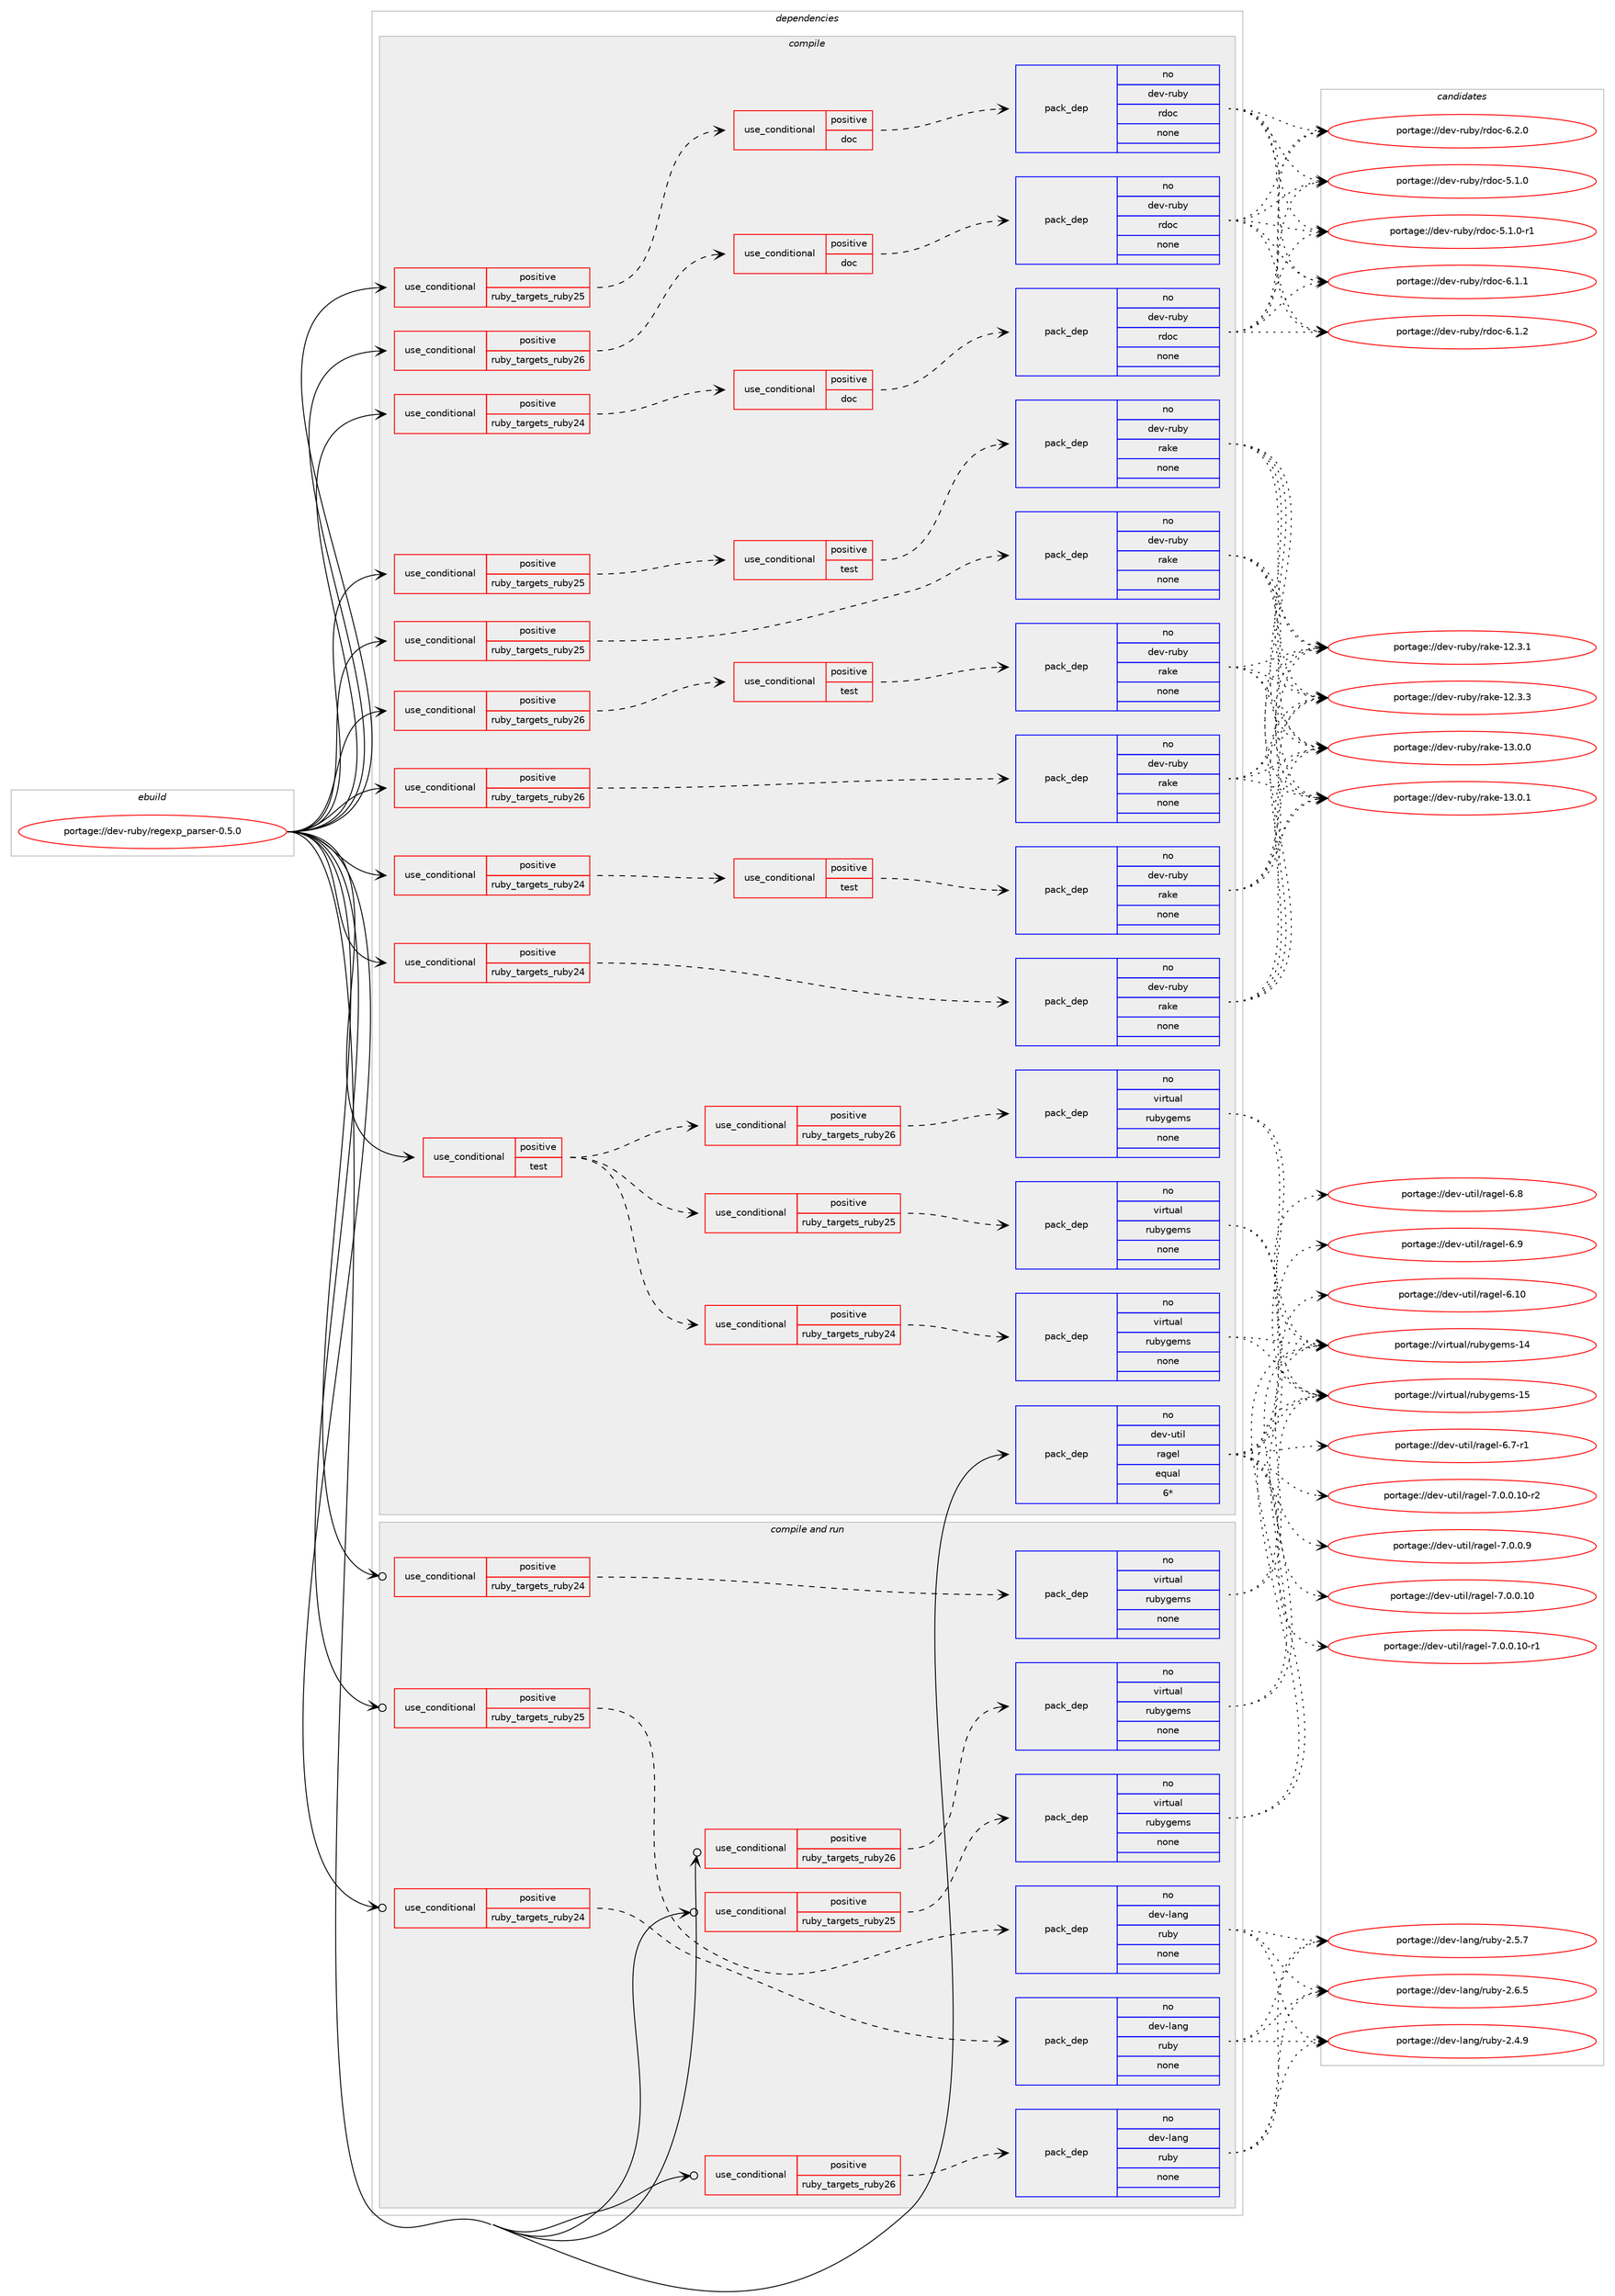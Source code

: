 digraph prolog {

# *************
# Graph options
# *************

newrank=true;
concentrate=true;
compound=true;
graph [rankdir=LR,fontname=Helvetica,fontsize=10,ranksep=1.5];#, ranksep=2.5, nodesep=0.2];
edge  [arrowhead=vee];
node  [fontname=Helvetica,fontsize=10];

# **********
# The ebuild
# **********

subgraph cluster_leftcol {
color=gray;
rank=same;
label=<<i>ebuild</i>>;
id [label="portage://dev-ruby/regexp_parser-0.5.0", color=red, width=4, href="../dev-ruby/regexp_parser-0.5.0.svg"];
}

# ****************
# The dependencies
# ****************

subgraph cluster_midcol {
color=gray;
label=<<i>dependencies</i>>;
subgraph cluster_compile {
fillcolor="#eeeeee";
style=filled;
label=<<i>compile</i>>;
subgraph cond61279 {
dependency238797 [label=<<TABLE BORDER="0" CELLBORDER="1" CELLSPACING="0" CELLPADDING="4"><TR><TD ROWSPAN="3" CELLPADDING="10">use_conditional</TD></TR><TR><TD>positive</TD></TR><TR><TD>ruby_targets_ruby24</TD></TR></TABLE>>, shape=none, color=red];
subgraph cond61280 {
dependency238798 [label=<<TABLE BORDER="0" CELLBORDER="1" CELLSPACING="0" CELLPADDING="4"><TR><TD ROWSPAN="3" CELLPADDING="10">use_conditional</TD></TR><TR><TD>positive</TD></TR><TR><TD>doc</TD></TR></TABLE>>, shape=none, color=red];
subgraph pack173963 {
dependency238799 [label=<<TABLE BORDER="0" CELLBORDER="1" CELLSPACING="0" CELLPADDING="4" WIDTH="220"><TR><TD ROWSPAN="6" CELLPADDING="30">pack_dep</TD></TR><TR><TD WIDTH="110">no</TD></TR><TR><TD>dev-ruby</TD></TR><TR><TD>rdoc</TD></TR><TR><TD>none</TD></TR><TR><TD></TD></TR></TABLE>>, shape=none, color=blue];
}
dependency238798:e -> dependency238799:w [weight=20,style="dashed",arrowhead="vee"];
}
dependency238797:e -> dependency238798:w [weight=20,style="dashed",arrowhead="vee"];
}
id:e -> dependency238797:w [weight=20,style="solid",arrowhead="vee"];
subgraph cond61281 {
dependency238800 [label=<<TABLE BORDER="0" CELLBORDER="1" CELLSPACING="0" CELLPADDING="4"><TR><TD ROWSPAN="3" CELLPADDING="10">use_conditional</TD></TR><TR><TD>positive</TD></TR><TR><TD>ruby_targets_ruby24</TD></TR></TABLE>>, shape=none, color=red];
subgraph cond61282 {
dependency238801 [label=<<TABLE BORDER="0" CELLBORDER="1" CELLSPACING="0" CELLPADDING="4"><TR><TD ROWSPAN="3" CELLPADDING="10">use_conditional</TD></TR><TR><TD>positive</TD></TR><TR><TD>test</TD></TR></TABLE>>, shape=none, color=red];
subgraph pack173964 {
dependency238802 [label=<<TABLE BORDER="0" CELLBORDER="1" CELLSPACING="0" CELLPADDING="4" WIDTH="220"><TR><TD ROWSPAN="6" CELLPADDING="30">pack_dep</TD></TR><TR><TD WIDTH="110">no</TD></TR><TR><TD>dev-ruby</TD></TR><TR><TD>rake</TD></TR><TR><TD>none</TD></TR><TR><TD></TD></TR></TABLE>>, shape=none, color=blue];
}
dependency238801:e -> dependency238802:w [weight=20,style="dashed",arrowhead="vee"];
}
dependency238800:e -> dependency238801:w [weight=20,style="dashed",arrowhead="vee"];
}
id:e -> dependency238800:w [weight=20,style="solid",arrowhead="vee"];
subgraph cond61283 {
dependency238803 [label=<<TABLE BORDER="0" CELLBORDER="1" CELLSPACING="0" CELLPADDING="4"><TR><TD ROWSPAN="3" CELLPADDING="10">use_conditional</TD></TR><TR><TD>positive</TD></TR><TR><TD>ruby_targets_ruby24</TD></TR></TABLE>>, shape=none, color=red];
subgraph pack173965 {
dependency238804 [label=<<TABLE BORDER="0" CELLBORDER="1" CELLSPACING="0" CELLPADDING="4" WIDTH="220"><TR><TD ROWSPAN="6" CELLPADDING="30">pack_dep</TD></TR><TR><TD WIDTH="110">no</TD></TR><TR><TD>dev-ruby</TD></TR><TR><TD>rake</TD></TR><TR><TD>none</TD></TR><TR><TD></TD></TR></TABLE>>, shape=none, color=blue];
}
dependency238803:e -> dependency238804:w [weight=20,style="dashed",arrowhead="vee"];
}
id:e -> dependency238803:w [weight=20,style="solid",arrowhead="vee"];
subgraph cond61284 {
dependency238805 [label=<<TABLE BORDER="0" CELLBORDER="1" CELLSPACING="0" CELLPADDING="4"><TR><TD ROWSPAN="3" CELLPADDING="10">use_conditional</TD></TR><TR><TD>positive</TD></TR><TR><TD>ruby_targets_ruby25</TD></TR></TABLE>>, shape=none, color=red];
subgraph cond61285 {
dependency238806 [label=<<TABLE BORDER="0" CELLBORDER="1" CELLSPACING="0" CELLPADDING="4"><TR><TD ROWSPAN="3" CELLPADDING="10">use_conditional</TD></TR><TR><TD>positive</TD></TR><TR><TD>doc</TD></TR></TABLE>>, shape=none, color=red];
subgraph pack173966 {
dependency238807 [label=<<TABLE BORDER="0" CELLBORDER="1" CELLSPACING="0" CELLPADDING="4" WIDTH="220"><TR><TD ROWSPAN="6" CELLPADDING="30">pack_dep</TD></TR><TR><TD WIDTH="110">no</TD></TR><TR><TD>dev-ruby</TD></TR><TR><TD>rdoc</TD></TR><TR><TD>none</TD></TR><TR><TD></TD></TR></TABLE>>, shape=none, color=blue];
}
dependency238806:e -> dependency238807:w [weight=20,style="dashed",arrowhead="vee"];
}
dependency238805:e -> dependency238806:w [weight=20,style="dashed",arrowhead="vee"];
}
id:e -> dependency238805:w [weight=20,style="solid",arrowhead="vee"];
subgraph cond61286 {
dependency238808 [label=<<TABLE BORDER="0" CELLBORDER="1" CELLSPACING="0" CELLPADDING="4"><TR><TD ROWSPAN="3" CELLPADDING="10">use_conditional</TD></TR><TR><TD>positive</TD></TR><TR><TD>ruby_targets_ruby25</TD></TR></TABLE>>, shape=none, color=red];
subgraph cond61287 {
dependency238809 [label=<<TABLE BORDER="0" CELLBORDER="1" CELLSPACING="0" CELLPADDING="4"><TR><TD ROWSPAN="3" CELLPADDING="10">use_conditional</TD></TR><TR><TD>positive</TD></TR><TR><TD>test</TD></TR></TABLE>>, shape=none, color=red];
subgraph pack173967 {
dependency238810 [label=<<TABLE BORDER="0" CELLBORDER="1" CELLSPACING="0" CELLPADDING="4" WIDTH="220"><TR><TD ROWSPAN="6" CELLPADDING="30">pack_dep</TD></TR><TR><TD WIDTH="110">no</TD></TR><TR><TD>dev-ruby</TD></TR><TR><TD>rake</TD></TR><TR><TD>none</TD></TR><TR><TD></TD></TR></TABLE>>, shape=none, color=blue];
}
dependency238809:e -> dependency238810:w [weight=20,style="dashed",arrowhead="vee"];
}
dependency238808:e -> dependency238809:w [weight=20,style="dashed",arrowhead="vee"];
}
id:e -> dependency238808:w [weight=20,style="solid",arrowhead="vee"];
subgraph cond61288 {
dependency238811 [label=<<TABLE BORDER="0" CELLBORDER="1" CELLSPACING="0" CELLPADDING="4"><TR><TD ROWSPAN="3" CELLPADDING="10">use_conditional</TD></TR><TR><TD>positive</TD></TR><TR><TD>ruby_targets_ruby25</TD></TR></TABLE>>, shape=none, color=red];
subgraph pack173968 {
dependency238812 [label=<<TABLE BORDER="0" CELLBORDER="1" CELLSPACING="0" CELLPADDING="4" WIDTH="220"><TR><TD ROWSPAN="6" CELLPADDING="30">pack_dep</TD></TR><TR><TD WIDTH="110">no</TD></TR><TR><TD>dev-ruby</TD></TR><TR><TD>rake</TD></TR><TR><TD>none</TD></TR><TR><TD></TD></TR></TABLE>>, shape=none, color=blue];
}
dependency238811:e -> dependency238812:w [weight=20,style="dashed",arrowhead="vee"];
}
id:e -> dependency238811:w [weight=20,style="solid",arrowhead="vee"];
subgraph cond61289 {
dependency238813 [label=<<TABLE BORDER="0" CELLBORDER="1" CELLSPACING="0" CELLPADDING="4"><TR><TD ROWSPAN="3" CELLPADDING="10">use_conditional</TD></TR><TR><TD>positive</TD></TR><TR><TD>ruby_targets_ruby26</TD></TR></TABLE>>, shape=none, color=red];
subgraph cond61290 {
dependency238814 [label=<<TABLE BORDER="0" CELLBORDER="1" CELLSPACING="0" CELLPADDING="4"><TR><TD ROWSPAN="3" CELLPADDING="10">use_conditional</TD></TR><TR><TD>positive</TD></TR><TR><TD>doc</TD></TR></TABLE>>, shape=none, color=red];
subgraph pack173969 {
dependency238815 [label=<<TABLE BORDER="0" CELLBORDER="1" CELLSPACING="0" CELLPADDING="4" WIDTH="220"><TR><TD ROWSPAN="6" CELLPADDING="30">pack_dep</TD></TR><TR><TD WIDTH="110">no</TD></TR><TR><TD>dev-ruby</TD></TR><TR><TD>rdoc</TD></TR><TR><TD>none</TD></TR><TR><TD></TD></TR></TABLE>>, shape=none, color=blue];
}
dependency238814:e -> dependency238815:w [weight=20,style="dashed",arrowhead="vee"];
}
dependency238813:e -> dependency238814:w [weight=20,style="dashed",arrowhead="vee"];
}
id:e -> dependency238813:w [weight=20,style="solid",arrowhead="vee"];
subgraph cond61291 {
dependency238816 [label=<<TABLE BORDER="0" CELLBORDER="1" CELLSPACING="0" CELLPADDING="4"><TR><TD ROWSPAN="3" CELLPADDING="10">use_conditional</TD></TR><TR><TD>positive</TD></TR><TR><TD>ruby_targets_ruby26</TD></TR></TABLE>>, shape=none, color=red];
subgraph cond61292 {
dependency238817 [label=<<TABLE BORDER="0" CELLBORDER="1" CELLSPACING="0" CELLPADDING="4"><TR><TD ROWSPAN="3" CELLPADDING="10">use_conditional</TD></TR><TR><TD>positive</TD></TR><TR><TD>test</TD></TR></TABLE>>, shape=none, color=red];
subgraph pack173970 {
dependency238818 [label=<<TABLE BORDER="0" CELLBORDER="1" CELLSPACING="0" CELLPADDING="4" WIDTH="220"><TR><TD ROWSPAN="6" CELLPADDING="30">pack_dep</TD></TR><TR><TD WIDTH="110">no</TD></TR><TR><TD>dev-ruby</TD></TR><TR><TD>rake</TD></TR><TR><TD>none</TD></TR><TR><TD></TD></TR></TABLE>>, shape=none, color=blue];
}
dependency238817:e -> dependency238818:w [weight=20,style="dashed",arrowhead="vee"];
}
dependency238816:e -> dependency238817:w [weight=20,style="dashed",arrowhead="vee"];
}
id:e -> dependency238816:w [weight=20,style="solid",arrowhead="vee"];
subgraph cond61293 {
dependency238819 [label=<<TABLE BORDER="0" CELLBORDER="1" CELLSPACING="0" CELLPADDING="4"><TR><TD ROWSPAN="3" CELLPADDING="10">use_conditional</TD></TR><TR><TD>positive</TD></TR><TR><TD>ruby_targets_ruby26</TD></TR></TABLE>>, shape=none, color=red];
subgraph pack173971 {
dependency238820 [label=<<TABLE BORDER="0" CELLBORDER="1" CELLSPACING="0" CELLPADDING="4" WIDTH="220"><TR><TD ROWSPAN="6" CELLPADDING="30">pack_dep</TD></TR><TR><TD WIDTH="110">no</TD></TR><TR><TD>dev-ruby</TD></TR><TR><TD>rake</TD></TR><TR><TD>none</TD></TR><TR><TD></TD></TR></TABLE>>, shape=none, color=blue];
}
dependency238819:e -> dependency238820:w [weight=20,style="dashed",arrowhead="vee"];
}
id:e -> dependency238819:w [weight=20,style="solid",arrowhead="vee"];
subgraph cond61294 {
dependency238821 [label=<<TABLE BORDER="0" CELLBORDER="1" CELLSPACING="0" CELLPADDING="4"><TR><TD ROWSPAN="3" CELLPADDING="10">use_conditional</TD></TR><TR><TD>positive</TD></TR><TR><TD>test</TD></TR></TABLE>>, shape=none, color=red];
subgraph cond61295 {
dependency238822 [label=<<TABLE BORDER="0" CELLBORDER="1" CELLSPACING="0" CELLPADDING="4"><TR><TD ROWSPAN="3" CELLPADDING="10">use_conditional</TD></TR><TR><TD>positive</TD></TR><TR><TD>ruby_targets_ruby24</TD></TR></TABLE>>, shape=none, color=red];
subgraph pack173972 {
dependency238823 [label=<<TABLE BORDER="0" CELLBORDER="1" CELLSPACING="0" CELLPADDING="4" WIDTH="220"><TR><TD ROWSPAN="6" CELLPADDING="30">pack_dep</TD></TR><TR><TD WIDTH="110">no</TD></TR><TR><TD>virtual</TD></TR><TR><TD>rubygems</TD></TR><TR><TD>none</TD></TR><TR><TD></TD></TR></TABLE>>, shape=none, color=blue];
}
dependency238822:e -> dependency238823:w [weight=20,style="dashed",arrowhead="vee"];
}
dependency238821:e -> dependency238822:w [weight=20,style="dashed",arrowhead="vee"];
subgraph cond61296 {
dependency238824 [label=<<TABLE BORDER="0" CELLBORDER="1" CELLSPACING="0" CELLPADDING="4"><TR><TD ROWSPAN="3" CELLPADDING="10">use_conditional</TD></TR><TR><TD>positive</TD></TR><TR><TD>ruby_targets_ruby25</TD></TR></TABLE>>, shape=none, color=red];
subgraph pack173973 {
dependency238825 [label=<<TABLE BORDER="0" CELLBORDER="1" CELLSPACING="0" CELLPADDING="4" WIDTH="220"><TR><TD ROWSPAN="6" CELLPADDING="30">pack_dep</TD></TR><TR><TD WIDTH="110">no</TD></TR><TR><TD>virtual</TD></TR><TR><TD>rubygems</TD></TR><TR><TD>none</TD></TR><TR><TD></TD></TR></TABLE>>, shape=none, color=blue];
}
dependency238824:e -> dependency238825:w [weight=20,style="dashed",arrowhead="vee"];
}
dependency238821:e -> dependency238824:w [weight=20,style="dashed",arrowhead="vee"];
subgraph cond61297 {
dependency238826 [label=<<TABLE BORDER="0" CELLBORDER="1" CELLSPACING="0" CELLPADDING="4"><TR><TD ROWSPAN="3" CELLPADDING="10">use_conditional</TD></TR><TR><TD>positive</TD></TR><TR><TD>ruby_targets_ruby26</TD></TR></TABLE>>, shape=none, color=red];
subgraph pack173974 {
dependency238827 [label=<<TABLE BORDER="0" CELLBORDER="1" CELLSPACING="0" CELLPADDING="4" WIDTH="220"><TR><TD ROWSPAN="6" CELLPADDING="30">pack_dep</TD></TR><TR><TD WIDTH="110">no</TD></TR><TR><TD>virtual</TD></TR><TR><TD>rubygems</TD></TR><TR><TD>none</TD></TR><TR><TD></TD></TR></TABLE>>, shape=none, color=blue];
}
dependency238826:e -> dependency238827:w [weight=20,style="dashed",arrowhead="vee"];
}
dependency238821:e -> dependency238826:w [weight=20,style="dashed",arrowhead="vee"];
}
id:e -> dependency238821:w [weight=20,style="solid",arrowhead="vee"];
subgraph pack173975 {
dependency238828 [label=<<TABLE BORDER="0" CELLBORDER="1" CELLSPACING="0" CELLPADDING="4" WIDTH="220"><TR><TD ROWSPAN="6" CELLPADDING="30">pack_dep</TD></TR><TR><TD WIDTH="110">no</TD></TR><TR><TD>dev-util</TD></TR><TR><TD>ragel</TD></TR><TR><TD>equal</TD></TR><TR><TD>6*</TD></TR></TABLE>>, shape=none, color=blue];
}
id:e -> dependency238828:w [weight=20,style="solid",arrowhead="vee"];
}
subgraph cluster_compileandrun {
fillcolor="#eeeeee";
style=filled;
label=<<i>compile and run</i>>;
subgraph cond61298 {
dependency238829 [label=<<TABLE BORDER="0" CELLBORDER="1" CELLSPACING="0" CELLPADDING="4"><TR><TD ROWSPAN="3" CELLPADDING="10">use_conditional</TD></TR><TR><TD>positive</TD></TR><TR><TD>ruby_targets_ruby24</TD></TR></TABLE>>, shape=none, color=red];
subgraph pack173976 {
dependency238830 [label=<<TABLE BORDER="0" CELLBORDER="1" CELLSPACING="0" CELLPADDING="4" WIDTH="220"><TR><TD ROWSPAN="6" CELLPADDING="30">pack_dep</TD></TR><TR><TD WIDTH="110">no</TD></TR><TR><TD>dev-lang</TD></TR><TR><TD>ruby</TD></TR><TR><TD>none</TD></TR><TR><TD></TD></TR></TABLE>>, shape=none, color=blue];
}
dependency238829:e -> dependency238830:w [weight=20,style="dashed",arrowhead="vee"];
}
id:e -> dependency238829:w [weight=20,style="solid",arrowhead="odotvee"];
subgraph cond61299 {
dependency238831 [label=<<TABLE BORDER="0" CELLBORDER="1" CELLSPACING="0" CELLPADDING="4"><TR><TD ROWSPAN="3" CELLPADDING="10">use_conditional</TD></TR><TR><TD>positive</TD></TR><TR><TD>ruby_targets_ruby24</TD></TR></TABLE>>, shape=none, color=red];
subgraph pack173977 {
dependency238832 [label=<<TABLE BORDER="0" CELLBORDER="1" CELLSPACING="0" CELLPADDING="4" WIDTH="220"><TR><TD ROWSPAN="6" CELLPADDING="30">pack_dep</TD></TR><TR><TD WIDTH="110">no</TD></TR><TR><TD>virtual</TD></TR><TR><TD>rubygems</TD></TR><TR><TD>none</TD></TR><TR><TD></TD></TR></TABLE>>, shape=none, color=blue];
}
dependency238831:e -> dependency238832:w [weight=20,style="dashed",arrowhead="vee"];
}
id:e -> dependency238831:w [weight=20,style="solid",arrowhead="odotvee"];
subgraph cond61300 {
dependency238833 [label=<<TABLE BORDER="0" CELLBORDER="1" CELLSPACING="0" CELLPADDING="4"><TR><TD ROWSPAN="3" CELLPADDING="10">use_conditional</TD></TR><TR><TD>positive</TD></TR><TR><TD>ruby_targets_ruby25</TD></TR></TABLE>>, shape=none, color=red];
subgraph pack173978 {
dependency238834 [label=<<TABLE BORDER="0" CELLBORDER="1" CELLSPACING="0" CELLPADDING="4" WIDTH="220"><TR><TD ROWSPAN="6" CELLPADDING="30">pack_dep</TD></TR><TR><TD WIDTH="110">no</TD></TR><TR><TD>dev-lang</TD></TR><TR><TD>ruby</TD></TR><TR><TD>none</TD></TR><TR><TD></TD></TR></TABLE>>, shape=none, color=blue];
}
dependency238833:e -> dependency238834:w [weight=20,style="dashed",arrowhead="vee"];
}
id:e -> dependency238833:w [weight=20,style="solid",arrowhead="odotvee"];
subgraph cond61301 {
dependency238835 [label=<<TABLE BORDER="0" CELLBORDER="1" CELLSPACING="0" CELLPADDING="4"><TR><TD ROWSPAN="3" CELLPADDING="10">use_conditional</TD></TR><TR><TD>positive</TD></TR><TR><TD>ruby_targets_ruby25</TD></TR></TABLE>>, shape=none, color=red];
subgraph pack173979 {
dependency238836 [label=<<TABLE BORDER="0" CELLBORDER="1" CELLSPACING="0" CELLPADDING="4" WIDTH="220"><TR><TD ROWSPAN="6" CELLPADDING="30">pack_dep</TD></TR><TR><TD WIDTH="110">no</TD></TR><TR><TD>virtual</TD></TR><TR><TD>rubygems</TD></TR><TR><TD>none</TD></TR><TR><TD></TD></TR></TABLE>>, shape=none, color=blue];
}
dependency238835:e -> dependency238836:w [weight=20,style="dashed",arrowhead="vee"];
}
id:e -> dependency238835:w [weight=20,style="solid",arrowhead="odotvee"];
subgraph cond61302 {
dependency238837 [label=<<TABLE BORDER="0" CELLBORDER="1" CELLSPACING="0" CELLPADDING="4"><TR><TD ROWSPAN="3" CELLPADDING="10">use_conditional</TD></TR><TR><TD>positive</TD></TR><TR><TD>ruby_targets_ruby26</TD></TR></TABLE>>, shape=none, color=red];
subgraph pack173980 {
dependency238838 [label=<<TABLE BORDER="0" CELLBORDER="1" CELLSPACING="0" CELLPADDING="4" WIDTH="220"><TR><TD ROWSPAN="6" CELLPADDING="30">pack_dep</TD></TR><TR><TD WIDTH="110">no</TD></TR><TR><TD>dev-lang</TD></TR><TR><TD>ruby</TD></TR><TR><TD>none</TD></TR><TR><TD></TD></TR></TABLE>>, shape=none, color=blue];
}
dependency238837:e -> dependency238838:w [weight=20,style="dashed",arrowhead="vee"];
}
id:e -> dependency238837:w [weight=20,style="solid",arrowhead="odotvee"];
subgraph cond61303 {
dependency238839 [label=<<TABLE BORDER="0" CELLBORDER="1" CELLSPACING="0" CELLPADDING="4"><TR><TD ROWSPAN="3" CELLPADDING="10">use_conditional</TD></TR><TR><TD>positive</TD></TR><TR><TD>ruby_targets_ruby26</TD></TR></TABLE>>, shape=none, color=red];
subgraph pack173981 {
dependency238840 [label=<<TABLE BORDER="0" CELLBORDER="1" CELLSPACING="0" CELLPADDING="4" WIDTH="220"><TR><TD ROWSPAN="6" CELLPADDING="30">pack_dep</TD></TR><TR><TD WIDTH="110">no</TD></TR><TR><TD>virtual</TD></TR><TR><TD>rubygems</TD></TR><TR><TD>none</TD></TR><TR><TD></TD></TR></TABLE>>, shape=none, color=blue];
}
dependency238839:e -> dependency238840:w [weight=20,style="dashed",arrowhead="vee"];
}
id:e -> dependency238839:w [weight=20,style="solid",arrowhead="odotvee"];
}
subgraph cluster_run {
fillcolor="#eeeeee";
style=filled;
label=<<i>run</i>>;
}
}

# **************
# The candidates
# **************

subgraph cluster_choices {
rank=same;
color=gray;
label=<<i>candidates</i>>;

subgraph choice173963 {
color=black;
nodesep=1;
choiceportage10010111845114117981214711410011199455346494648 [label="portage://dev-ruby/rdoc-5.1.0", color=red, width=4,href="../dev-ruby/rdoc-5.1.0.svg"];
choiceportage100101118451141179812147114100111994553464946484511449 [label="portage://dev-ruby/rdoc-5.1.0-r1", color=red, width=4,href="../dev-ruby/rdoc-5.1.0-r1.svg"];
choiceportage10010111845114117981214711410011199455446494649 [label="portage://dev-ruby/rdoc-6.1.1", color=red, width=4,href="../dev-ruby/rdoc-6.1.1.svg"];
choiceportage10010111845114117981214711410011199455446494650 [label="portage://dev-ruby/rdoc-6.1.2", color=red, width=4,href="../dev-ruby/rdoc-6.1.2.svg"];
choiceportage10010111845114117981214711410011199455446504648 [label="portage://dev-ruby/rdoc-6.2.0", color=red, width=4,href="../dev-ruby/rdoc-6.2.0.svg"];
dependency238799:e -> choiceportage10010111845114117981214711410011199455346494648:w [style=dotted,weight="100"];
dependency238799:e -> choiceportage100101118451141179812147114100111994553464946484511449:w [style=dotted,weight="100"];
dependency238799:e -> choiceportage10010111845114117981214711410011199455446494649:w [style=dotted,weight="100"];
dependency238799:e -> choiceportage10010111845114117981214711410011199455446494650:w [style=dotted,weight="100"];
dependency238799:e -> choiceportage10010111845114117981214711410011199455446504648:w [style=dotted,weight="100"];
}
subgraph choice173964 {
color=black;
nodesep=1;
choiceportage1001011184511411798121471149710710145495046514649 [label="portage://dev-ruby/rake-12.3.1", color=red, width=4,href="../dev-ruby/rake-12.3.1.svg"];
choiceportage1001011184511411798121471149710710145495046514651 [label="portage://dev-ruby/rake-12.3.3", color=red, width=4,href="../dev-ruby/rake-12.3.3.svg"];
choiceportage1001011184511411798121471149710710145495146484648 [label="portage://dev-ruby/rake-13.0.0", color=red, width=4,href="../dev-ruby/rake-13.0.0.svg"];
choiceportage1001011184511411798121471149710710145495146484649 [label="portage://dev-ruby/rake-13.0.1", color=red, width=4,href="../dev-ruby/rake-13.0.1.svg"];
dependency238802:e -> choiceportage1001011184511411798121471149710710145495046514649:w [style=dotted,weight="100"];
dependency238802:e -> choiceportage1001011184511411798121471149710710145495046514651:w [style=dotted,weight="100"];
dependency238802:e -> choiceportage1001011184511411798121471149710710145495146484648:w [style=dotted,weight="100"];
dependency238802:e -> choiceportage1001011184511411798121471149710710145495146484649:w [style=dotted,weight="100"];
}
subgraph choice173965 {
color=black;
nodesep=1;
choiceportage1001011184511411798121471149710710145495046514649 [label="portage://dev-ruby/rake-12.3.1", color=red, width=4,href="../dev-ruby/rake-12.3.1.svg"];
choiceportage1001011184511411798121471149710710145495046514651 [label="portage://dev-ruby/rake-12.3.3", color=red, width=4,href="../dev-ruby/rake-12.3.3.svg"];
choiceportage1001011184511411798121471149710710145495146484648 [label="portage://dev-ruby/rake-13.0.0", color=red, width=4,href="../dev-ruby/rake-13.0.0.svg"];
choiceportage1001011184511411798121471149710710145495146484649 [label="portage://dev-ruby/rake-13.0.1", color=red, width=4,href="../dev-ruby/rake-13.0.1.svg"];
dependency238804:e -> choiceportage1001011184511411798121471149710710145495046514649:w [style=dotted,weight="100"];
dependency238804:e -> choiceportage1001011184511411798121471149710710145495046514651:w [style=dotted,weight="100"];
dependency238804:e -> choiceportage1001011184511411798121471149710710145495146484648:w [style=dotted,weight="100"];
dependency238804:e -> choiceportage1001011184511411798121471149710710145495146484649:w [style=dotted,weight="100"];
}
subgraph choice173966 {
color=black;
nodesep=1;
choiceportage10010111845114117981214711410011199455346494648 [label="portage://dev-ruby/rdoc-5.1.0", color=red, width=4,href="../dev-ruby/rdoc-5.1.0.svg"];
choiceportage100101118451141179812147114100111994553464946484511449 [label="portage://dev-ruby/rdoc-5.1.0-r1", color=red, width=4,href="../dev-ruby/rdoc-5.1.0-r1.svg"];
choiceportage10010111845114117981214711410011199455446494649 [label="portage://dev-ruby/rdoc-6.1.1", color=red, width=4,href="../dev-ruby/rdoc-6.1.1.svg"];
choiceportage10010111845114117981214711410011199455446494650 [label="portage://dev-ruby/rdoc-6.1.2", color=red, width=4,href="../dev-ruby/rdoc-6.1.2.svg"];
choiceportage10010111845114117981214711410011199455446504648 [label="portage://dev-ruby/rdoc-6.2.0", color=red, width=4,href="../dev-ruby/rdoc-6.2.0.svg"];
dependency238807:e -> choiceportage10010111845114117981214711410011199455346494648:w [style=dotted,weight="100"];
dependency238807:e -> choiceportage100101118451141179812147114100111994553464946484511449:w [style=dotted,weight="100"];
dependency238807:e -> choiceportage10010111845114117981214711410011199455446494649:w [style=dotted,weight="100"];
dependency238807:e -> choiceportage10010111845114117981214711410011199455446494650:w [style=dotted,weight="100"];
dependency238807:e -> choiceportage10010111845114117981214711410011199455446504648:w [style=dotted,weight="100"];
}
subgraph choice173967 {
color=black;
nodesep=1;
choiceportage1001011184511411798121471149710710145495046514649 [label="portage://dev-ruby/rake-12.3.1", color=red, width=4,href="../dev-ruby/rake-12.3.1.svg"];
choiceportage1001011184511411798121471149710710145495046514651 [label="portage://dev-ruby/rake-12.3.3", color=red, width=4,href="../dev-ruby/rake-12.3.3.svg"];
choiceportage1001011184511411798121471149710710145495146484648 [label="portage://dev-ruby/rake-13.0.0", color=red, width=4,href="../dev-ruby/rake-13.0.0.svg"];
choiceportage1001011184511411798121471149710710145495146484649 [label="portage://dev-ruby/rake-13.0.1", color=red, width=4,href="../dev-ruby/rake-13.0.1.svg"];
dependency238810:e -> choiceportage1001011184511411798121471149710710145495046514649:w [style=dotted,weight="100"];
dependency238810:e -> choiceportage1001011184511411798121471149710710145495046514651:w [style=dotted,weight="100"];
dependency238810:e -> choiceportage1001011184511411798121471149710710145495146484648:w [style=dotted,weight="100"];
dependency238810:e -> choiceportage1001011184511411798121471149710710145495146484649:w [style=dotted,weight="100"];
}
subgraph choice173968 {
color=black;
nodesep=1;
choiceportage1001011184511411798121471149710710145495046514649 [label="portage://dev-ruby/rake-12.3.1", color=red, width=4,href="../dev-ruby/rake-12.3.1.svg"];
choiceportage1001011184511411798121471149710710145495046514651 [label="portage://dev-ruby/rake-12.3.3", color=red, width=4,href="../dev-ruby/rake-12.3.3.svg"];
choiceportage1001011184511411798121471149710710145495146484648 [label="portage://dev-ruby/rake-13.0.0", color=red, width=4,href="../dev-ruby/rake-13.0.0.svg"];
choiceportage1001011184511411798121471149710710145495146484649 [label="portage://dev-ruby/rake-13.0.1", color=red, width=4,href="../dev-ruby/rake-13.0.1.svg"];
dependency238812:e -> choiceportage1001011184511411798121471149710710145495046514649:w [style=dotted,weight="100"];
dependency238812:e -> choiceportage1001011184511411798121471149710710145495046514651:w [style=dotted,weight="100"];
dependency238812:e -> choiceportage1001011184511411798121471149710710145495146484648:w [style=dotted,weight="100"];
dependency238812:e -> choiceportage1001011184511411798121471149710710145495146484649:w [style=dotted,weight="100"];
}
subgraph choice173969 {
color=black;
nodesep=1;
choiceportage10010111845114117981214711410011199455346494648 [label="portage://dev-ruby/rdoc-5.1.0", color=red, width=4,href="../dev-ruby/rdoc-5.1.0.svg"];
choiceportage100101118451141179812147114100111994553464946484511449 [label="portage://dev-ruby/rdoc-5.1.0-r1", color=red, width=4,href="../dev-ruby/rdoc-5.1.0-r1.svg"];
choiceportage10010111845114117981214711410011199455446494649 [label="portage://dev-ruby/rdoc-6.1.1", color=red, width=4,href="../dev-ruby/rdoc-6.1.1.svg"];
choiceportage10010111845114117981214711410011199455446494650 [label="portage://dev-ruby/rdoc-6.1.2", color=red, width=4,href="../dev-ruby/rdoc-6.1.2.svg"];
choiceportage10010111845114117981214711410011199455446504648 [label="portage://dev-ruby/rdoc-6.2.0", color=red, width=4,href="../dev-ruby/rdoc-6.2.0.svg"];
dependency238815:e -> choiceportage10010111845114117981214711410011199455346494648:w [style=dotted,weight="100"];
dependency238815:e -> choiceportage100101118451141179812147114100111994553464946484511449:w [style=dotted,weight="100"];
dependency238815:e -> choiceportage10010111845114117981214711410011199455446494649:w [style=dotted,weight="100"];
dependency238815:e -> choiceportage10010111845114117981214711410011199455446494650:w [style=dotted,weight="100"];
dependency238815:e -> choiceportage10010111845114117981214711410011199455446504648:w [style=dotted,weight="100"];
}
subgraph choice173970 {
color=black;
nodesep=1;
choiceportage1001011184511411798121471149710710145495046514649 [label="portage://dev-ruby/rake-12.3.1", color=red, width=4,href="../dev-ruby/rake-12.3.1.svg"];
choiceportage1001011184511411798121471149710710145495046514651 [label="portage://dev-ruby/rake-12.3.3", color=red, width=4,href="../dev-ruby/rake-12.3.3.svg"];
choiceportage1001011184511411798121471149710710145495146484648 [label="portage://dev-ruby/rake-13.0.0", color=red, width=4,href="../dev-ruby/rake-13.0.0.svg"];
choiceportage1001011184511411798121471149710710145495146484649 [label="portage://dev-ruby/rake-13.0.1", color=red, width=4,href="../dev-ruby/rake-13.0.1.svg"];
dependency238818:e -> choiceportage1001011184511411798121471149710710145495046514649:w [style=dotted,weight="100"];
dependency238818:e -> choiceportage1001011184511411798121471149710710145495046514651:w [style=dotted,weight="100"];
dependency238818:e -> choiceportage1001011184511411798121471149710710145495146484648:w [style=dotted,weight="100"];
dependency238818:e -> choiceportage1001011184511411798121471149710710145495146484649:w [style=dotted,weight="100"];
}
subgraph choice173971 {
color=black;
nodesep=1;
choiceportage1001011184511411798121471149710710145495046514649 [label="portage://dev-ruby/rake-12.3.1", color=red, width=4,href="../dev-ruby/rake-12.3.1.svg"];
choiceportage1001011184511411798121471149710710145495046514651 [label="portage://dev-ruby/rake-12.3.3", color=red, width=4,href="../dev-ruby/rake-12.3.3.svg"];
choiceportage1001011184511411798121471149710710145495146484648 [label="portage://dev-ruby/rake-13.0.0", color=red, width=4,href="../dev-ruby/rake-13.0.0.svg"];
choiceportage1001011184511411798121471149710710145495146484649 [label="portage://dev-ruby/rake-13.0.1", color=red, width=4,href="../dev-ruby/rake-13.0.1.svg"];
dependency238820:e -> choiceportage1001011184511411798121471149710710145495046514649:w [style=dotted,weight="100"];
dependency238820:e -> choiceportage1001011184511411798121471149710710145495046514651:w [style=dotted,weight="100"];
dependency238820:e -> choiceportage1001011184511411798121471149710710145495146484648:w [style=dotted,weight="100"];
dependency238820:e -> choiceportage1001011184511411798121471149710710145495146484649:w [style=dotted,weight="100"];
}
subgraph choice173972 {
color=black;
nodesep=1;
choiceportage118105114116117971084711411798121103101109115454952 [label="portage://virtual/rubygems-14", color=red, width=4,href="../virtual/rubygems-14.svg"];
choiceportage118105114116117971084711411798121103101109115454953 [label="portage://virtual/rubygems-15", color=red, width=4,href="../virtual/rubygems-15.svg"];
dependency238823:e -> choiceportage118105114116117971084711411798121103101109115454952:w [style=dotted,weight="100"];
dependency238823:e -> choiceportage118105114116117971084711411798121103101109115454953:w [style=dotted,weight="100"];
}
subgraph choice173973 {
color=black;
nodesep=1;
choiceportage118105114116117971084711411798121103101109115454952 [label="portage://virtual/rubygems-14", color=red, width=4,href="../virtual/rubygems-14.svg"];
choiceportage118105114116117971084711411798121103101109115454953 [label="portage://virtual/rubygems-15", color=red, width=4,href="../virtual/rubygems-15.svg"];
dependency238825:e -> choiceportage118105114116117971084711411798121103101109115454952:w [style=dotted,weight="100"];
dependency238825:e -> choiceportage118105114116117971084711411798121103101109115454953:w [style=dotted,weight="100"];
}
subgraph choice173974 {
color=black;
nodesep=1;
choiceportage118105114116117971084711411798121103101109115454952 [label="portage://virtual/rubygems-14", color=red, width=4,href="../virtual/rubygems-14.svg"];
choiceportage118105114116117971084711411798121103101109115454953 [label="portage://virtual/rubygems-15", color=red, width=4,href="../virtual/rubygems-15.svg"];
dependency238827:e -> choiceportage118105114116117971084711411798121103101109115454952:w [style=dotted,weight="100"];
dependency238827:e -> choiceportage118105114116117971084711411798121103101109115454953:w [style=dotted,weight="100"];
}
subgraph choice173975 {
color=black;
nodesep=1;
choiceportage1001011184511711610510847114971031011084554464948 [label="portage://dev-util/ragel-6.10", color=red, width=4,href="../dev-util/ragel-6.10.svg"];
choiceportage100101118451171161051084711497103101108455446554511449 [label="portage://dev-util/ragel-6.7-r1", color=red, width=4,href="../dev-util/ragel-6.7-r1.svg"];
choiceportage10010111845117116105108471149710310110845544656 [label="portage://dev-util/ragel-6.8", color=red, width=4,href="../dev-util/ragel-6.8.svg"];
choiceportage10010111845117116105108471149710310110845544657 [label="portage://dev-util/ragel-6.9", color=red, width=4,href="../dev-util/ragel-6.9.svg"];
choiceportage100101118451171161051084711497103101108455546484648464948 [label="portage://dev-util/ragel-7.0.0.10", color=red, width=4,href="../dev-util/ragel-7.0.0.10.svg"];
choiceportage1001011184511711610510847114971031011084555464846484649484511449 [label="portage://dev-util/ragel-7.0.0.10-r1", color=red, width=4,href="../dev-util/ragel-7.0.0.10-r1.svg"];
choiceportage1001011184511711610510847114971031011084555464846484649484511450 [label="portage://dev-util/ragel-7.0.0.10-r2", color=red, width=4,href="../dev-util/ragel-7.0.0.10-r2.svg"];
choiceportage1001011184511711610510847114971031011084555464846484657 [label="portage://dev-util/ragel-7.0.0.9", color=red, width=4,href="../dev-util/ragel-7.0.0.9.svg"];
dependency238828:e -> choiceportage1001011184511711610510847114971031011084554464948:w [style=dotted,weight="100"];
dependency238828:e -> choiceportage100101118451171161051084711497103101108455446554511449:w [style=dotted,weight="100"];
dependency238828:e -> choiceportage10010111845117116105108471149710310110845544656:w [style=dotted,weight="100"];
dependency238828:e -> choiceportage10010111845117116105108471149710310110845544657:w [style=dotted,weight="100"];
dependency238828:e -> choiceportage100101118451171161051084711497103101108455546484648464948:w [style=dotted,weight="100"];
dependency238828:e -> choiceportage1001011184511711610510847114971031011084555464846484649484511449:w [style=dotted,weight="100"];
dependency238828:e -> choiceportage1001011184511711610510847114971031011084555464846484649484511450:w [style=dotted,weight="100"];
dependency238828:e -> choiceportage1001011184511711610510847114971031011084555464846484657:w [style=dotted,weight="100"];
}
subgraph choice173976 {
color=black;
nodesep=1;
choiceportage10010111845108971101034711411798121455046524657 [label="portage://dev-lang/ruby-2.4.9", color=red, width=4,href="../dev-lang/ruby-2.4.9.svg"];
choiceportage10010111845108971101034711411798121455046534655 [label="portage://dev-lang/ruby-2.5.7", color=red, width=4,href="../dev-lang/ruby-2.5.7.svg"];
choiceportage10010111845108971101034711411798121455046544653 [label="portage://dev-lang/ruby-2.6.5", color=red, width=4,href="../dev-lang/ruby-2.6.5.svg"];
dependency238830:e -> choiceportage10010111845108971101034711411798121455046524657:w [style=dotted,weight="100"];
dependency238830:e -> choiceportage10010111845108971101034711411798121455046534655:w [style=dotted,weight="100"];
dependency238830:e -> choiceportage10010111845108971101034711411798121455046544653:w [style=dotted,weight="100"];
}
subgraph choice173977 {
color=black;
nodesep=1;
choiceportage118105114116117971084711411798121103101109115454952 [label="portage://virtual/rubygems-14", color=red, width=4,href="../virtual/rubygems-14.svg"];
choiceportage118105114116117971084711411798121103101109115454953 [label="portage://virtual/rubygems-15", color=red, width=4,href="../virtual/rubygems-15.svg"];
dependency238832:e -> choiceportage118105114116117971084711411798121103101109115454952:w [style=dotted,weight="100"];
dependency238832:e -> choiceportage118105114116117971084711411798121103101109115454953:w [style=dotted,weight="100"];
}
subgraph choice173978 {
color=black;
nodesep=1;
choiceportage10010111845108971101034711411798121455046524657 [label="portage://dev-lang/ruby-2.4.9", color=red, width=4,href="../dev-lang/ruby-2.4.9.svg"];
choiceportage10010111845108971101034711411798121455046534655 [label="portage://dev-lang/ruby-2.5.7", color=red, width=4,href="../dev-lang/ruby-2.5.7.svg"];
choiceportage10010111845108971101034711411798121455046544653 [label="portage://dev-lang/ruby-2.6.5", color=red, width=4,href="../dev-lang/ruby-2.6.5.svg"];
dependency238834:e -> choiceportage10010111845108971101034711411798121455046524657:w [style=dotted,weight="100"];
dependency238834:e -> choiceportage10010111845108971101034711411798121455046534655:w [style=dotted,weight="100"];
dependency238834:e -> choiceportage10010111845108971101034711411798121455046544653:w [style=dotted,weight="100"];
}
subgraph choice173979 {
color=black;
nodesep=1;
choiceportage118105114116117971084711411798121103101109115454952 [label="portage://virtual/rubygems-14", color=red, width=4,href="../virtual/rubygems-14.svg"];
choiceportage118105114116117971084711411798121103101109115454953 [label="portage://virtual/rubygems-15", color=red, width=4,href="../virtual/rubygems-15.svg"];
dependency238836:e -> choiceportage118105114116117971084711411798121103101109115454952:w [style=dotted,weight="100"];
dependency238836:e -> choiceportage118105114116117971084711411798121103101109115454953:w [style=dotted,weight="100"];
}
subgraph choice173980 {
color=black;
nodesep=1;
choiceportage10010111845108971101034711411798121455046524657 [label="portage://dev-lang/ruby-2.4.9", color=red, width=4,href="../dev-lang/ruby-2.4.9.svg"];
choiceportage10010111845108971101034711411798121455046534655 [label="portage://dev-lang/ruby-2.5.7", color=red, width=4,href="../dev-lang/ruby-2.5.7.svg"];
choiceportage10010111845108971101034711411798121455046544653 [label="portage://dev-lang/ruby-2.6.5", color=red, width=4,href="../dev-lang/ruby-2.6.5.svg"];
dependency238838:e -> choiceportage10010111845108971101034711411798121455046524657:w [style=dotted,weight="100"];
dependency238838:e -> choiceportage10010111845108971101034711411798121455046534655:w [style=dotted,weight="100"];
dependency238838:e -> choiceportage10010111845108971101034711411798121455046544653:w [style=dotted,weight="100"];
}
subgraph choice173981 {
color=black;
nodesep=1;
choiceportage118105114116117971084711411798121103101109115454952 [label="portage://virtual/rubygems-14", color=red, width=4,href="../virtual/rubygems-14.svg"];
choiceportage118105114116117971084711411798121103101109115454953 [label="portage://virtual/rubygems-15", color=red, width=4,href="../virtual/rubygems-15.svg"];
dependency238840:e -> choiceportage118105114116117971084711411798121103101109115454952:w [style=dotted,weight="100"];
dependency238840:e -> choiceportage118105114116117971084711411798121103101109115454953:w [style=dotted,weight="100"];
}
}

}

